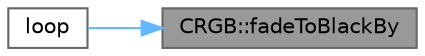 digraph "CRGB::fadeToBlackBy"
{
 // LATEX_PDF_SIZE
  bgcolor="transparent";
  edge [fontname=Helvetica,fontsize=10,labelfontname=Helvetica,labelfontsize=10];
  node [fontname=Helvetica,fontsize=10,shape=box,height=0.2,width=0.4];
  rankdir="RL";
  Node1 [id="Node000001",label="CRGB::fadeToBlackBy",height=0.2,width=0.4,color="gray40", fillcolor="grey60", style="filled", fontcolor="black",tooltip="fadeToBlackBy is a synonym for nscale8(), as a fade instead of a scale"];
  Node1 -> Node2 [id="edge1_Node000001_Node000002",dir="back",color="steelblue1",style="solid",tooltip=" "];
  Node2 [id="Node000002",label="loop",height=0.2,width=0.4,color="grey40", fillcolor="white", style="filled",URL="$d8/d01/_r_g_b_set_demo_8ino.html#afe461d27b9c48d5921c00d521181f12f",tooltip=" "];
}
